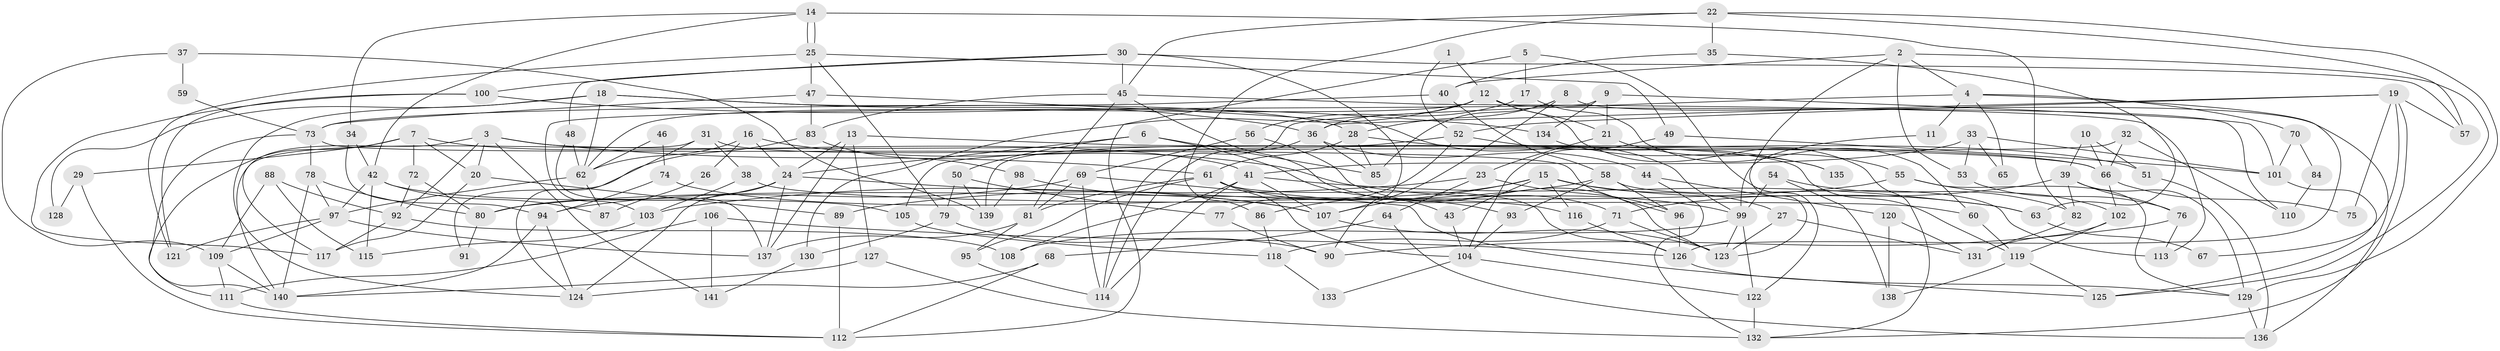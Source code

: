 // Generated by graph-tools (version 1.1) at 2025/49/03/09/25 04:49:10]
// undirected, 141 vertices, 282 edges
graph export_dot {
graph [start="1"]
  node [color=gray90,style=filled];
  1;
  2;
  3;
  4;
  5;
  6;
  7;
  8;
  9;
  10;
  11;
  12;
  13;
  14;
  15;
  16;
  17;
  18;
  19;
  20;
  21;
  22;
  23;
  24;
  25;
  26;
  27;
  28;
  29;
  30;
  31;
  32;
  33;
  34;
  35;
  36;
  37;
  38;
  39;
  40;
  41;
  42;
  43;
  44;
  45;
  46;
  47;
  48;
  49;
  50;
  51;
  52;
  53;
  54;
  55;
  56;
  57;
  58;
  59;
  60;
  61;
  62;
  63;
  64;
  65;
  66;
  67;
  68;
  69;
  70;
  71;
  72;
  73;
  74;
  75;
  76;
  77;
  78;
  79;
  80;
  81;
  82;
  83;
  84;
  85;
  86;
  87;
  88;
  89;
  90;
  91;
  92;
  93;
  94;
  95;
  96;
  97;
  98;
  99;
  100;
  101;
  102;
  103;
  104;
  105;
  106;
  107;
  108;
  109;
  110;
  111;
  112;
  113;
  114;
  115;
  116;
  117;
  118;
  119;
  120;
  121;
  122;
  123;
  124;
  125;
  126;
  127;
  128;
  129;
  130;
  131;
  132;
  133;
  134;
  135;
  136;
  137;
  138;
  139;
  140;
  141;
  1 -- 12;
  1 -- 52;
  2 -- 123;
  2 -- 125;
  2 -- 4;
  2 -- 40;
  2 -- 53;
  3 -- 61;
  3 -- 66;
  3 -- 20;
  3 -- 92;
  3 -- 117;
  3 -- 141;
  4 -- 126;
  4 -- 11;
  4 -- 65;
  4 -- 70;
  4 -- 114;
  5 -- 122;
  5 -- 112;
  5 -- 17;
  6 -- 24;
  6 -- 85;
  6 -- 43;
  6 -- 50;
  7 -- 41;
  7 -- 20;
  7 -- 29;
  7 -- 72;
  7 -- 111;
  8 -- 107;
  8 -- 136;
  8 -- 28;
  8 -- 85;
  9 -- 103;
  9 -- 101;
  9 -- 21;
  9 -- 134;
  10 -- 51;
  10 -- 39;
  10 -- 66;
  11 -- 99;
  12 -- 36;
  12 -- 130;
  12 -- 21;
  12 -- 62;
  12 -- 110;
  12 -- 132;
  13 -- 137;
  13 -- 127;
  13 -- 24;
  13 -- 66;
  14 -- 42;
  14 -- 25;
  14 -- 25;
  14 -- 34;
  14 -- 82;
  15 -- 43;
  15 -- 107;
  15 -- 27;
  15 -- 63;
  15 -- 86;
  15 -- 116;
  16 -- 99;
  16 -- 62;
  16 -- 24;
  16 -- 26;
  17 -- 56;
  17 -- 60;
  18 -- 36;
  18 -- 28;
  18 -- 62;
  18 -- 124;
  18 -- 128;
  19 -- 36;
  19 -- 57;
  19 -- 52;
  19 -- 67;
  19 -- 75;
  19 -- 132;
  20 -- 117;
  20 -- 89;
  21 -- 23;
  21 -- 55;
  22 -- 129;
  22 -- 45;
  22 -- 35;
  22 -- 57;
  22 -- 86;
  23 -- 96;
  23 -- 64;
  23 -- 103;
  24 -- 80;
  24 -- 107;
  24 -- 124;
  24 -- 137;
  25 -- 49;
  25 -- 47;
  25 -- 79;
  25 -- 121;
  26 -- 87;
  27 -- 123;
  27 -- 131;
  28 -- 61;
  28 -- 51;
  28 -- 85;
  29 -- 112;
  29 -- 128;
  30 -- 45;
  30 -- 100;
  30 -- 48;
  30 -- 57;
  30 -- 90;
  31 -- 140;
  31 -- 124;
  31 -- 38;
  31 -- 119;
  32 -- 105;
  32 -- 66;
  32 -- 110;
  33 -- 53;
  33 -- 41;
  33 -- 65;
  33 -- 101;
  34 -- 94;
  34 -- 42;
  35 -- 63;
  35 -- 40;
  36 -- 85;
  36 -- 44;
  36 -- 114;
  37 -- 109;
  37 -- 139;
  37 -- 59;
  38 -- 60;
  38 -- 103;
  39 -- 82;
  39 -- 129;
  39 -- 71;
  39 -- 76;
  40 -- 58;
  40 -- 73;
  41 -- 114;
  41 -- 108;
  41 -- 63;
  41 -- 107;
  42 -- 97;
  42 -- 87;
  42 -- 105;
  42 -- 115;
  43 -- 104;
  44 -- 120;
  44 -- 132;
  45 -- 71;
  45 -- 81;
  45 -- 83;
  45 -- 113;
  46 -- 62;
  46 -- 74;
  47 -- 73;
  47 -- 83;
  47 -- 99;
  48 -- 62;
  48 -- 137;
  49 -- 101;
  49 -- 104;
  50 -- 77;
  50 -- 79;
  50 -- 139;
  51 -- 136;
  52 -- 139;
  52 -- 77;
  52 -- 135;
  53 -- 76;
  54 -- 82;
  54 -- 99;
  54 -- 138;
  55 -- 80;
  55 -- 102;
  55 -- 129;
  56 -- 123;
  56 -- 69;
  58 -- 113;
  58 -- 89;
  58 -- 93;
  58 -- 96;
  59 -- 73;
  60 -- 119;
  61 -- 95;
  61 -- 81;
  61 -- 93;
  61 -- 104;
  61 -- 126;
  62 -- 87;
  62 -- 97;
  63 -- 67;
  64 -- 68;
  64 -- 136;
  66 -- 75;
  66 -- 102;
  68 -- 112;
  68 -- 124;
  69 -- 94;
  69 -- 114;
  69 -- 81;
  69 -- 125;
  70 -- 101;
  70 -- 84;
  71 -- 123;
  71 -- 118;
  72 -- 92;
  72 -- 80;
  73 -- 78;
  73 -- 96;
  73 -- 140;
  74 -- 94;
  74 -- 116;
  76 -- 90;
  76 -- 113;
  77 -- 90;
  78 -- 97;
  78 -- 80;
  78 -- 140;
  79 -- 90;
  79 -- 130;
  80 -- 91;
  81 -- 137;
  81 -- 95;
  82 -- 131;
  83 -- 91;
  83 -- 98;
  84 -- 110;
  86 -- 118;
  88 -- 109;
  88 -- 115;
  88 -- 92;
  89 -- 112;
  92 -- 108;
  92 -- 117;
  93 -- 104;
  94 -- 140;
  94 -- 124;
  95 -- 114;
  96 -- 126;
  97 -- 137;
  97 -- 109;
  97 -- 121;
  98 -- 107;
  98 -- 139;
  99 -- 122;
  99 -- 108;
  99 -- 123;
  100 -- 121;
  100 -- 117;
  100 -- 134;
  101 -- 125;
  102 -- 119;
  102 -- 131;
  103 -- 115;
  104 -- 122;
  104 -- 133;
  105 -- 118;
  106 -- 126;
  106 -- 111;
  106 -- 141;
  107 -- 123;
  109 -- 140;
  109 -- 111;
  111 -- 112;
  116 -- 126;
  118 -- 133;
  119 -- 125;
  119 -- 138;
  120 -- 138;
  120 -- 131;
  122 -- 132;
  126 -- 129;
  127 -- 132;
  127 -- 140;
  129 -- 136;
  130 -- 141;
  134 -- 135;
}
